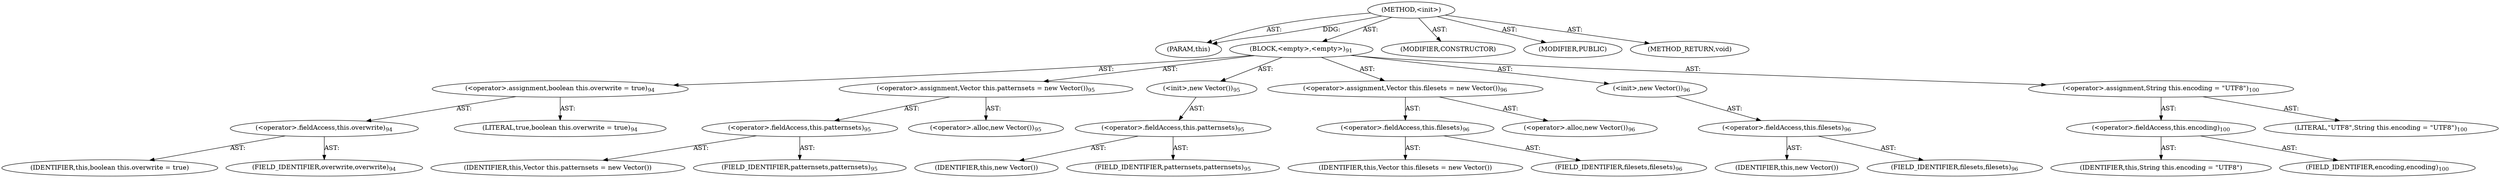 digraph "&lt;init&gt;" {  
"111669149705" [label = <(METHOD,&lt;init&gt;)> ]
"115964117017" [label = <(PARAM,this)> ]
"25769803833" [label = <(BLOCK,&lt;empty&gt;,&lt;empty&gt;)<SUB>91</SUB>> ]
"30064771310" [label = <(&lt;operator&gt;.assignment,boolean this.overwrite = true)<SUB>94</SUB>> ]
"30064771311" [label = <(&lt;operator&gt;.fieldAccess,this.overwrite)<SUB>94</SUB>> ]
"68719476947" [label = <(IDENTIFIER,this,boolean this.overwrite = true)> ]
"55834574891" [label = <(FIELD_IDENTIFIER,overwrite,overwrite)<SUB>94</SUB>> ]
"90194313269" [label = <(LITERAL,true,boolean this.overwrite = true)<SUB>94</SUB>> ]
"30064771312" [label = <(&lt;operator&gt;.assignment,Vector this.patternsets = new Vector())<SUB>95</SUB>> ]
"30064771313" [label = <(&lt;operator&gt;.fieldAccess,this.patternsets)<SUB>95</SUB>> ]
"68719476948" [label = <(IDENTIFIER,this,Vector this.patternsets = new Vector())> ]
"55834574892" [label = <(FIELD_IDENTIFIER,patternsets,patternsets)<SUB>95</SUB>> ]
"30064771314" [label = <(&lt;operator&gt;.alloc,new Vector())<SUB>95</SUB>> ]
"30064771315" [label = <(&lt;init&gt;,new Vector())<SUB>95</SUB>> ]
"30064771316" [label = <(&lt;operator&gt;.fieldAccess,this.patternsets)<SUB>95</SUB>> ]
"68719476949" [label = <(IDENTIFIER,this,new Vector())> ]
"55834574893" [label = <(FIELD_IDENTIFIER,patternsets,patternsets)<SUB>95</SUB>> ]
"30064771317" [label = <(&lt;operator&gt;.assignment,Vector this.filesets = new Vector())<SUB>96</SUB>> ]
"30064771318" [label = <(&lt;operator&gt;.fieldAccess,this.filesets)<SUB>96</SUB>> ]
"68719476950" [label = <(IDENTIFIER,this,Vector this.filesets = new Vector())> ]
"55834574894" [label = <(FIELD_IDENTIFIER,filesets,filesets)<SUB>96</SUB>> ]
"30064771319" [label = <(&lt;operator&gt;.alloc,new Vector())<SUB>96</SUB>> ]
"30064771320" [label = <(&lt;init&gt;,new Vector())<SUB>96</SUB>> ]
"30064771321" [label = <(&lt;operator&gt;.fieldAccess,this.filesets)<SUB>96</SUB>> ]
"68719476951" [label = <(IDENTIFIER,this,new Vector())> ]
"55834574895" [label = <(FIELD_IDENTIFIER,filesets,filesets)<SUB>96</SUB>> ]
"30064771322" [label = <(&lt;operator&gt;.assignment,String this.encoding = &quot;UTF8&quot;)<SUB>100</SUB>> ]
"30064771323" [label = <(&lt;operator&gt;.fieldAccess,this.encoding)<SUB>100</SUB>> ]
"68719476952" [label = <(IDENTIFIER,this,String this.encoding = &quot;UTF8&quot;)> ]
"55834574896" [label = <(FIELD_IDENTIFIER,encoding,encoding)<SUB>100</SUB>> ]
"90194313270" [label = <(LITERAL,&quot;UTF8&quot;,String this.encoding = &quot;UTF8&quot;)<SUB>100</SUB>> ]
"133143986202" [label = <(MODIFIER,CONSTRUCTOR)> ]
"133143986203" [label = <(MODIFIER,PUBLIC)> ]
"128849018889" [label = <(METHOD_RETURN,void)> ]
  "111669149705" -> "115964117017"  [ label = "AST: "] 
  "111669149705" -> "25769803833"  [ label = "AST: "] 
  "111669149705" -> "133143986202"  [ label = "AST: "] 
  "111669149705" -> "133143986203"  [ label = "AST: "] 
  "111669149705" -> "128849018889"  [ label = "AST: "] 
  "25769803833" -> "30064771310"  [ label = "AST: "] 
  "25769803833" -> "30064771312"  [ label = "AST: "] 
  "25769803833" -> "30064771315"  [ label = "AST: "] 
  "25769803833" -> "30064771317"  [ label = "AST: "] 
  "25769803833" -> "30064771320"  [ label = "AST: "] 
  "25769803833" -> "30064771322"  [ label = "AST: "] 
  "30064771310" -> "30064771311"  [ label = "AST: "] 
  "30064771310" -> "90194313269"  [ label = "AST: "] 
  "30064771311" -> "68719476947"  [ label = "AST: "] 
  "30064771311" -> "55834574891"  [ label = "AST: "] 
  "30064771312" -> "30064771313"  [ label = "AST: "] 
  "30064771312" -> "30064771314"  [ label = "AST: "] 
  "30064771313" -> "68719476948"  [ label = "AST: "] 
  "30064771313" -> "55834574892"  [ label = "AST: "] 
  "30064771315" -> "30064771316"  [ label = "AST: "] 
  "30064771316" -> "68719476949"  [ label = "AST: "] 
  "30064771316" -> "55834574893"  [ label = "AST: "] 
  "30064771317" -> "30064771318"  [ label = "AST: "] 
  "30064771317" -> "30064771319"  [ label = "AST: "] 
  "30064771318" -> "68719476950"  [ label = "AST: "] 
  "30064771318" -> "55834574894"  [ label = "AST: "] 
  "30064771320" -> "30064771321"  [ label = "AST: "] 
  "30064771321" -> "68719476951"  [ label = "AST: "] 
  "30064771321" -> "55834574895"  [ label = "AST: "] 
  "30064771322" -> "30064771323"  [ label = "AST: "] 
  "30064771322" -> "90194313270"  [ label = "AST: "] 
  "30064771323" -> "68719476952"  [ label = "AST: "] 
  "30064771323" -> "55834574896"  [ label = "AST: "] 
  "111669149705" -> "115964117017"  [ label = "DDG: "] 
}

